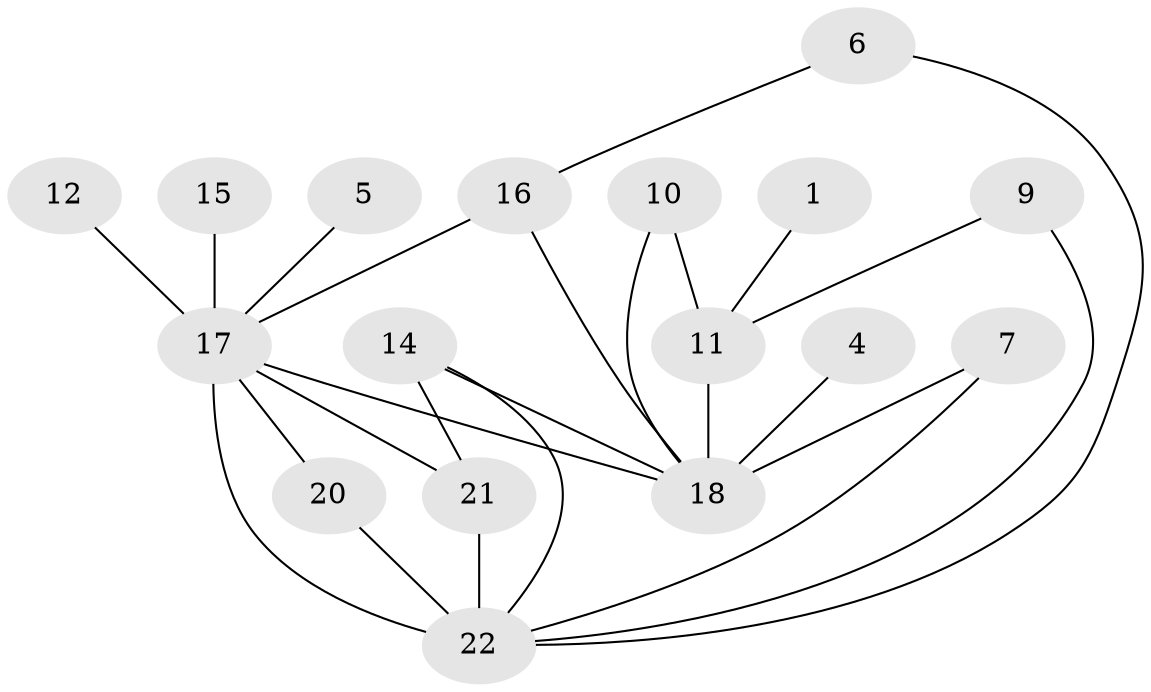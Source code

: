 // original degree distribution, {1: 0.19718309859154928, 3: 0.15492957746478872, 2: 0.323943661971831, 6: 0.04225352112676056, 4: 0.15492957746478872, 0: 0.056338028169014086, 5: 0.056338028169014086, 7: 0.014084507042253521}
// Generated by graph-tools (version 1.1) at 2025/35/03/04/25 23:35:56]
// undirected, 17 vertices, 25 edges
graph export_dot {
  node [color=gray90,style=filled];
  1;
  4;
  5;
  6;
  7;
  9;
  10;
  11;
  12;
  14;
  15;
  16;
  17;
  18;
  20;
  21;
  22;
  1 -- 11 [weight=1.0];
  4 -- 18 [weight=1.0];
  5 -- 17 [weight=1.0];
  6 -- 16 [weight=1.0];
  6 -- 22 [weight=1.0];
  7 -- 18 [weight=2.0];
  7 -- 22 [weight=1.0];
  9 -- 11 [weight=2.0];
  9 -- 22 [weight=2.0];
  10 -- 11 [weight=1.0];
  10 -- 18 [weight=1.0];
  11 -- 18 [weight=2.0];
  12 -- 17 [weight=2.0];
  14 -- 18 [weight=1.0];
  14 -- 21 [weight=1.0];
  14 -- 22 [weight=1.0];
  15 -- 17 [weight=1.0];
  16 -- 17 [weight=1.0];
  16 -- 18 [weight=1.0];
  17 -- 18 [weight=2.0];
  17 -- 20 [weight=1.0];
  17 -- 21 [weight=1.0];
  17 -- 22 [weight=4.0];
  20 -- 22 [weight=1.0];
  21 -- 22 [weight=3.0];
}

